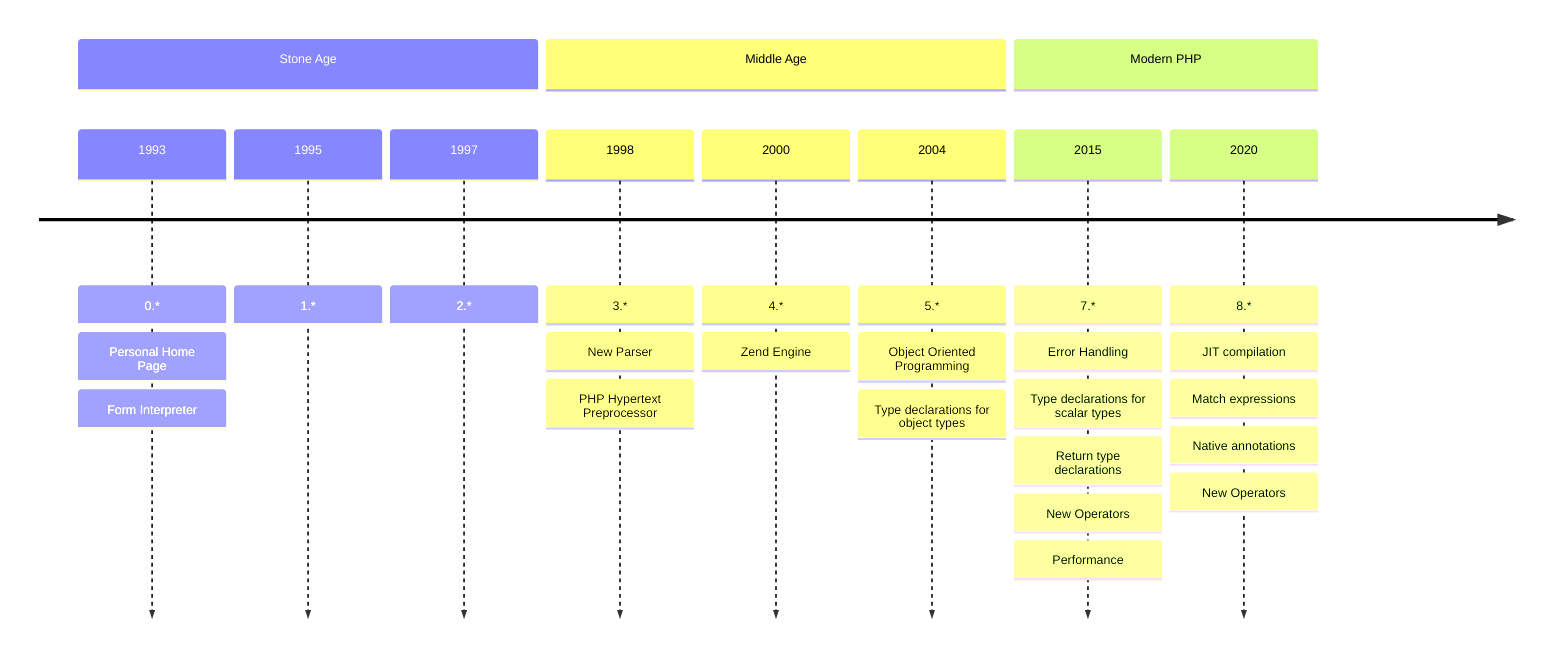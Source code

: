 timeline
    section Stone Age
    1993 : 0.*
         : Personal Home Page
         : Form Interpreter
    1995 : 1.*
    1997 : 2.*
    section Middle Age
    1998 : 3.*
         : New Parser
         : PHP Hypertext Preprocessor
    2000 : 4.*
         : Zend Engine
    2004 : 5.*
         : Object Oriented Programming
         : Type declarations for object types
    section Modern PHP
    2015 : 7.*
         : Error Handling
         : Type declarations for scalar types
         : Return type declarations
         : New Operators
         : Performance
    2020 : 8.*
         : JIT compilation
         : Match expressions
         : Native annotations
         : New Operators